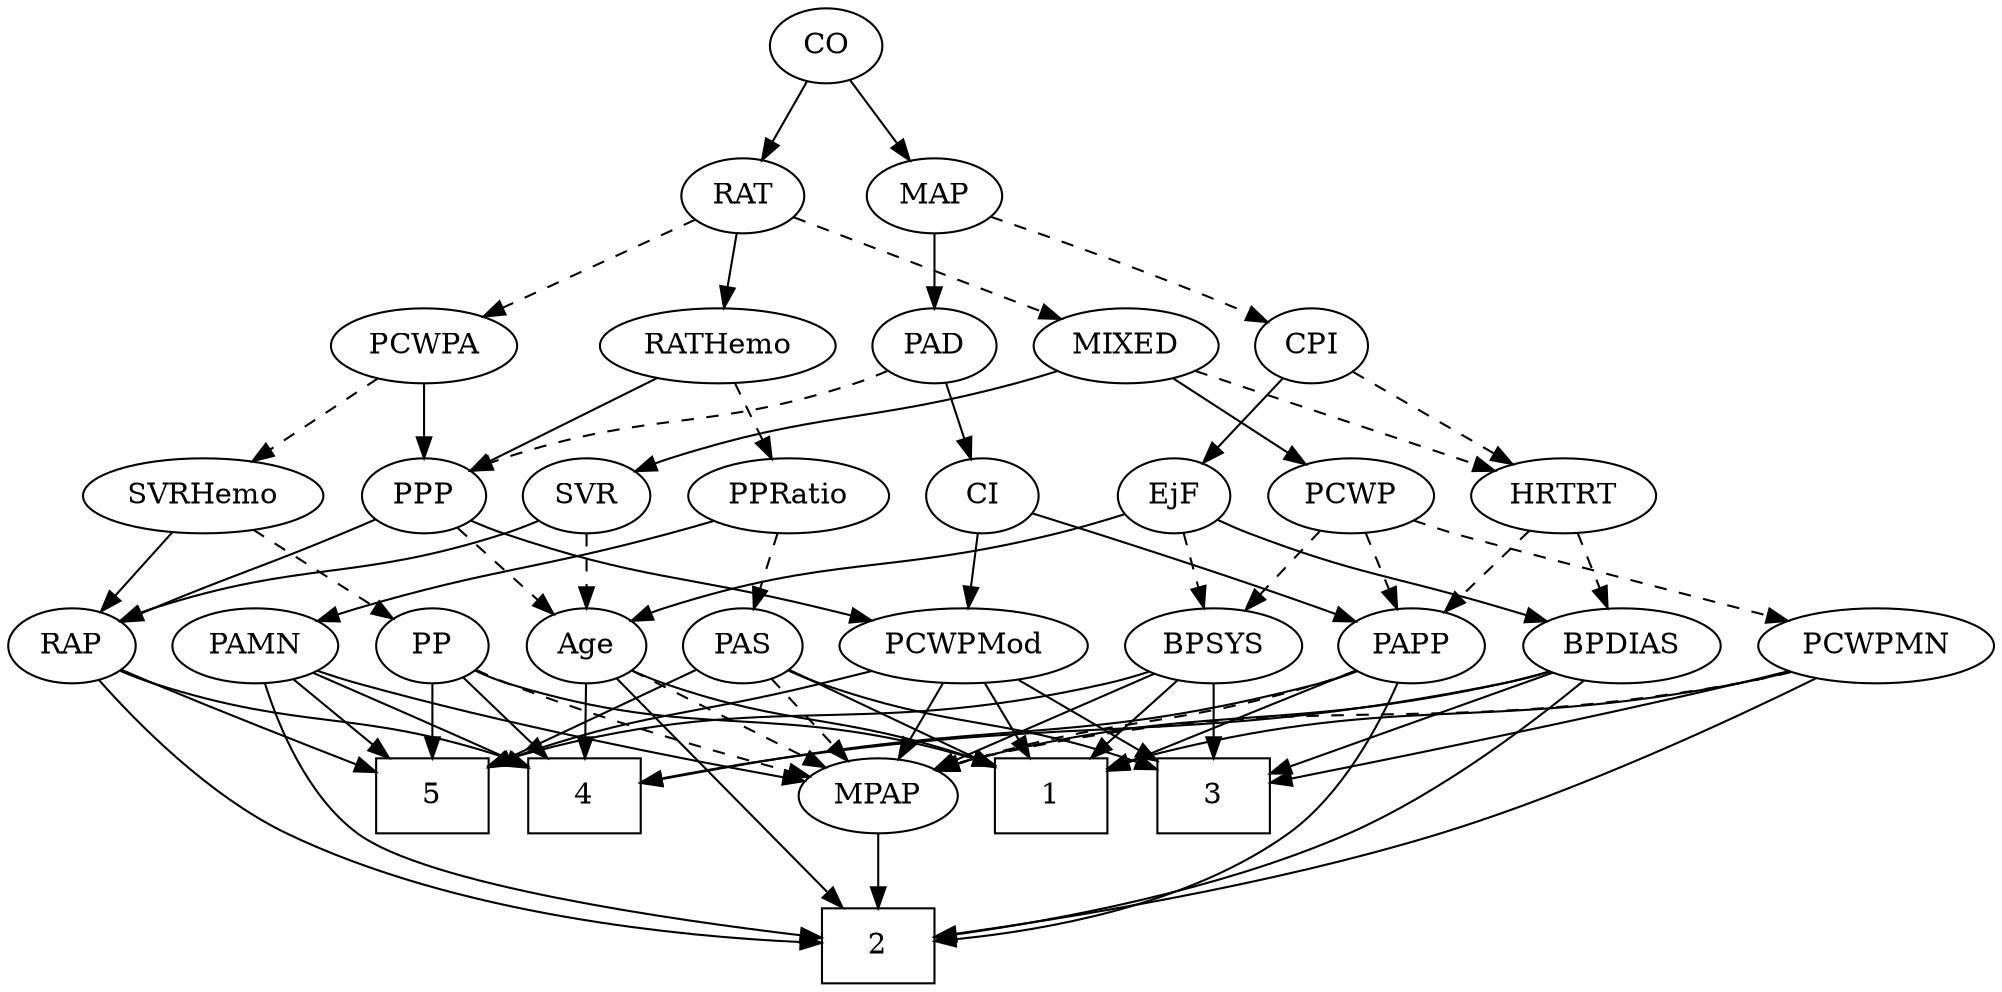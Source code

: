 strict digraph {
	graph [bb="0,0,879.99,468"];
	node [label="\N"];
	1	[height=0.5,
		pos="465.95,90",
		shape=box,
		width=0.75];
	2	[height=0.5,
		pos="385.95,18",
		shape=box,
		width=0.75];
	3	[height=0.5,
		pos="539.95,90",
		shape=box,
		width=0.75];
	4	[height=0.5,
		pos="262.95,90",
		shape=box,
		width=0.75];
	5	[height=0.5,
		pos="190.95,90",
		shape=box,
		width=0.75];
	Age	[height=0.5,
		pos="262.95,162",
		width=0.75];
	Age -> 1	[pos="e,438.64,104.49 284.01,150.31 288.85,148.06 294.02,145.82 298.95,144 352.69,124.1 371.42,128.44 429.05,107.99",
		style=solid];
	Age -> 2	[pos="e,370.91,36.365 275.88,146.07 296.85,121.86 338.51,73.761 364.14,44.182",
		style=solid];
	Age -> 4	[pos="e,262.95,108.1 262.95,143.7 262.95,135.98 262.95,126.71 262.95,118.11",
		style=solid];
	MPAP	[height=0.5,
		pos="385.95,90",
		width=0.97491];
	Age -> MPAP	[pos="e,363.42,103.82 282.98,149.6 302.37,138.57 332.04,121.68 354.56,108.86",
		style=dashed];
	EjF	[height=0.5,
		pos="539.95,234",
		width=0.75];
	EjF -> Age	[pos="e,283.51,173.86 519.39,222.14 514.44,219.85 509.09,217.63 503.95,216 415.78,188 387.11,208 298.95,180 297.02,179.39 295.06,178.69 \
293.11,177.94",
		style=solid];
	BPSYS	[height=0.5,
		pos="539.95,162",
		width=1.0471];
	EjF -> BPSYS	[pos="e,539.95,180.1 539.95,215.7 539.95,207.98 539.95,198.71 539.95,190.11",
		style=dashed];
	BPDIAS	[height=0.5,
		pos="719.95,162",
		width=1.1735];
	EjF -> BPDIAS	[pos="e,687.89,173.88 561.13,222.62 565.96,220.35 571.1,218.03 575.95,216 609.9,201.77 649.16,187.45 678.11,177.3",
		style=solid];
	RAP	[height=0.5,
		pos="27.948,162",
		width=0.77632];
	RAP -> 2	[pos="e,358.72,19.715 40.068,145.36 56.688,125.07 88.552,90.14 123.95,72 197.55,34.278 295.66,23.391 348.47,20.258",
		style=solid];
	RAP -> 4	[pos="e,235.69,104.64 49.549,150.15 54.526,147.91 59.856,145.71 64.948,144 131.85,121.48 155.16,130.98 225.87,107.94",
		style=solid];
	RAP -> 5	[pos="e,163.8,102.12 50.199,150.63 55.047,148.42 60.159,146.11 64.948,144 94.863,130.84 129.06,116.5 154.27,106.06",
		style=solid];
	MIXED	[height=0.5,
		pos="534.95,306",
		width=1.1193];
	SVR	[height=0.5,
		pos="296.95,234",
		width=0.77632];
	MIXED -> SVR	[pos="e,318.57,245.8 504.78,294 498.59,291.89 492.09,289.79 485.95,288 419.29,268.6 399.59,274.6 333.95,252 332.04,251.34 330.1,250.62 \
328.16,249.86",
		style=solid];
	PCWP	[height=0.5,
		pos="619.95,234",
		width=0.97491];
	MIXED -> PCWP	[pos="e,602.12,249.68 553.39,289.81 565.36,279.95 581.12,266.97 594.31,256.12",
		style=solid];
	HRTRT	[height=0.5,
		pos="712.95,234",
		width=1.1013];
	MIXED -> HRTRT	[pos="e,683.81,246.46 564.34,293.44 594.45,281.6 641.4,263.14 674.45,250.14",
		style=dashed];
	MPAP -> 2	[pos="e,385.95,36.104 385.95,71.697 385.95,63.983 385.95,54.712 385.95,46.112",
		style=solid];
	BPSYS -> 1	[pos="e,484.14,108.21 523.52,145.46 514.14,136.58 502.16,125.25 491.56,115.23",
		style=solid];
	BPSYS -> 3	[pos="e,539.95,108.1 539.95,143.7 539.95,135.98 539.95,126.71 539.95,118.11",
		style=solid];
	BPSYS -> 5	[pos="e,218.12,104.89 511.91,149.76 505.74,147.6 499.18,145.53 492.95,144 380.26,116.33 343.35,140.47 228.04,107.78",
		style=solid];
	BPSYS -> MPAP	[pos="e,411.31,102.53 513.47,148.97 487.86,137.32 448.88,119.61 420.76,106.83",
		style=solid];
	PAD	[height=0.5,
		pos="447.95,306",
		width=0.79437];
	PPP	[height=0.5,
		pos="223.95,234",
		width=0.75];
	PAD -> PPP	[pos="e,244.58,245.63 425.72,294.23 420.61,291.99 415.15,289.77 409.95,288 345.05,265.91 324.62,274.76 259.95,252 258.04,251.33 256.1,\
250.59 254.16,249.81",
		style=dashed];
	CI	[height=0.5,
		pos="467.95,234",
		width=0.75];
	PAD -> CI	[pos="e,463.15,251.79 452.79,288.05 455.05,280.14 457.79,270.54 460.32,261.69",
		style=solid];
	CO	[height=0.5,
		pos="399.95,450",
		width=0.75];
	RAT	[height=0.5,
		pos="361.95,378",
		width=0.75827];
	CO -> RAT	[pos="e,370.71,395.15 391.13,432.76 386.53,424.28 380.79,413.71 375.63,404.2",
		style=solid];
	MAP	[height=0.5,
		pos="447.95,378",
		width=0.84854];
	CO -> MAP	[pos="e,436.77,395.31 410.84,433.12 416.77,424.47 424.24,413.58 430.92,403.83",
		style=solid];
	PAS	[height=0.5,
		pos="456.95,162",
		width=0.75];
	PAS -> 1	[pos="e,463.73,108.28 459.13,144.05 460.12,136.35 461.32,127.03 462.43,118.36",
		style=solid];
	PAS -> 3	[pos="e,519.77,108.02 473.35,147.17 484.38,137.87 499.2,125.36 512.06,114.52",
		style=solid];
	PAS -> 5	[pos="e,218.17,104.74 436.38,150.18 431.42,147.88 426.08,145.66 420.95,144 340.51,118.03 312.43,133.71 227.92,107.83",
		style=solid];
	PAS -> MPAP	[pos="e,401.62,106.46 442.24,146.5 432.6,137 419.81,124.38 408.85,113.58",
		style=dashed];
	PAMN	[height=0.5,
		pos="109.95,162",
		width=1.011];
	PAMN -> 2	[pos="e,358.6,18.14 113.92,143.76 119.53,123.44 131.77,90.142 154.95,72 211.7,27.582 298.92,19.134 348.36,18.229",
		style=solid];
	PAMN -> 4	[pos="e,235.84,103.86 136.02,149.33 157.92,139.5 190.23,124.92 226.53,108.16",
		style=solid];
	PAMN -> 5	[pos="e,171.13,108.13 127.52,145.81 137.96,136.79 151.42,125.16 163.25,114.93",
		style=solid];
	PAMN -> MPAP	[pos="e,353.45,97.01 137.35,149.97 143.11,147.84 149.19,145.74 154.95,144 219.76,124.42 296.7,108.11 343.39,98.962",
		style=solid];
	RATHemo	[height=0.5,
		pos="351.95,306",
		width=1.3721];
	RATHemo -> PPP	[pos="e,244.24,246.1 325.74,290.67 304.62,279.12 274.94,262.89 253.08,250.93",
		style=solid];
	PPRatio	[height=0.5,
		pos="382.95,234",
		width=1.1013];
	RATHemo -> PPRatio	[pos="e,375.51,251.79 359.45,288.05 363.03,279.97 367.39,270.12 371.38,261.11",
		style=dashed];
	CPI	[height=0.5,
		pos="619.95,306",
		width=0.75];
	CPI -> EjF	[pos="e,555.72,248.8 604.14,291.17 592.53,281.01 576.55,267.03 563.45,255.56",
		style=solid];
	CPI -> HRTRT	[pos="e,693.28,249.8 637.44,291.83 650.85,281.74 669.61,267.62 685.08,255.98",
		style=dashed];
	RAT -> MIXED	[pos="e,505.98,318.72 384.56,367.85 412.91,356.38 461.92,336.55 496.27,322.65",
		style=dashed];
	RAT -> RATHemo	[pos="e,354.42,324.28 359.53,360.05 358.43,352.35 357.09,343.03 355.86,334.36",
		style=solid];
	PCWPA	[height=0.5,
		pos="223.95,306",
		width=1.1555];
	RAT -> PCWPA	[pos="e,249.82,320.12 340.99,366.37 319.23,355.33 284.82,337.88 258.93,324.75",
		style=dashed];
	SVR -> Age	[pos="e,270.95,179.47 288.89,216.41 284.87,208.13 279.91,197.92 275.41,188.66",
		style=dashed];
	SVR -> RAP	[pos="e,49.112,173.81 275.78,222.19 270.69,219.89 265.2,217.66 259.95,216 175.93,189.4 148.97,206.6 64.948,180 62.812,179.32 60.638,178.55 \
58.468,177.73",
		style=solid];
	PCWPMod	[height=0.5,
		pos="359.95,162",
		width=1.4443];
	PCWPMod -> 1	[pos="e,440.01,108.13 382.95,145.81 397.13,136.45 415.58,124.26 431.48,113.76",
		style=solid];
	PCWPMod -> 3	[pos="e,512.64,103.47 394.91,148.65 423.8,138.28 465.79,122.82 501.95,108 502.38,107.82 502.82,107.64 503.26,107.46",
		style=solid];
	PCWPMod -> 5	[pos="e,217.99,103.99 326.09,148.18 301.08,138.55 266.03,124.76 227.36,108.06",
		style=solid];
	PCWPMod -> MPAP	[pos="e,379.71,107.79 366.24,144.05 369.21,136.06 372.82,126.33 376.14,117.4",
		style=solid];
	SVRHemo	[height=0.5,
		pos="128.95,234",
		width=1.3902];
	PCWPA -> SVRHemo	[pos="e,150.05,250.55 203.8,290.15 190.6,280.43 173.12,267.54 158.37,256.68",
		style=dashed];
	PCWPA -> PPP	[pos="e,223.95,252.1 223.95,287.7 223.95,279.98 223.95,270.71 223.95,262.11",
		style=solid];
	PCWPMN	[height=0.5,
		pos="829.95,162",
		width=1.3902];
	PCWPMN -> 1	[pos="e,492.99,104.22 793.33,149.55 785.97,147.5 778.25,145.54 770.95,144 653.77,119.36 619.11,140.79 503.95,108 503.5,107.87 503.04,107.74 \
502.59,107.6",
		style=solid];
	PCWPMN -> 2	[pos="e,412.99,22.297 804.75,146.4 769.91,126.79 704.56,92.094 644.95,72 568.21,46.131 474.21,30.744 423.2,23.679",
		style=solid];
	PCWPMN -> 3	[pos="e,567.09,96.721 792.58,149.9 785.42,147.86 777.97,145.81 770.95,144 702.95,126.42 622.92,108.72 577.14,98.874",
		style=solid];
	PCWPMN -> MPAP	[pos="e,412.11,102.4 793.68,149.47 786.22,147.4 778.38,145.45 770.95,144 621.38,114.79 578.09,143.77 429.95,108 427.28,107.36 424.55,106.59 \
421.83,105.74",
		style=dashed];
	SVRHemo -> RAP	[pos="e,46.436,175.81 107.03,217.81 91.759,207.23 71.285,193.04 54.995,181.75",
		style=solid];
	PP	[height=0.5,
		pos="190.95,162",
		width=0.75];
	SVRHemo -> PP	[pos="e,177.63,178.04 143.64,216.41 151.78,207.22 162.01,195.67 170.88,185.66",
		style=dashed];
	BPDIAS -> 2	[pos="e,412.99,21.919 703.76,144.98 682.61,124.94 643.56,90.961 603.95,72 544.27,43.43 467.79,29.439 423.1,23.259",
		style=solid];
	BPDIAS -> 3	[pos="e,567.22,101.61 689.82,149.28 658.67,137.17 610,118.24 576.63,105.26",
		style=solid];
	BPDIAS -> 4	[pos="e,290.24,97.593 689.23,149.59 682.61,147.47 675.6,145.46 668.95,144 526.12,112.71 486.27,131.41 341.95,108 328.29,105.78 313.43,\
102.75 300.32,99.862",
		style=solid];
	BPDIAS -> MPAP	[pos="e,412.16,102.21 688.91,149.71 682.37,147.6 675.48,145.57 668.95,144 564.5,118.92 533.78,135.52 429.95,108 427.29,107.3 424.58,106.49 \
421.87,105.61",
		style=solid];
	MAP -> PAD	[pos="e,447.95,324.1 447.95,359.7 447.95,351.98 447.95,342.71 447.95,334.11",
		style=solid];
	MAP -> CPI	[pos="e,598.74,317.31 473.23,367.75 500.7,357.56 545.77,340.43 583.95,324 585.76,323.22 587.61,322.41 589.47,321.57",
		style=dashed];
	PP -> 1	[pos="e,438.73,104.77 211.51,150.15 216.46,147.85 221.81,145.64 226.95,144 311.27,117.14 340.63,134.52 429.11,107.78",
		style=solid];
	PP -> 4	[pos="e,245.35,108.11 205.52,146.83 214.87,137.75 227.25,125.71 238.12,115.14",
		style=solid];
	PP -> 5	[pos="e,190.95,108.1 190.95,143.7 190.95,135.98 190.95,126.71 190.95,118.11",
		style=solid];
	PP -> MPAP	[pos="e,356.26,99.732 212.08,150.51 216.92,148.25 222.07,145.96 226.95,144 267.08,127.9 314.21,112.63 346.68,102.65",
		style=dashed];
	PPP -> Age	[pos="e,253.95,179.15 232.99,216.76 237.77,208.19 243.73,197.49 249.07,187.9",
		style=dashed];
	PPP -> RAP	[pos="e,49.637,173.6 202.87,222.37 198.03,220.12 192.86,217.87 187.95,216 134.7,195.78 118.3,199.94 64.948,180 63.06,179.29 61.135,178.54 \
59.203,177.74",
		style=solid];
	PPP -> PCWPMod	[pos="e,332.01,177.38 244.6,222.37 265.38,211.67 297.88,194.95 323.08,181.97",
		style=solid];
	PPRatio -> PAS	[pos="e,442.08,177.07 399.37,217.46 409.75,207.65 423.3,194.83 434.64,184.1",
		style=dashed];
	PPRatio -> PAMN	[pos="e,137.31,174.15 353.35,222.01 347,219.85 340.29,217.73 333.95,216 255.66,194.65 232.94,202.41 154.95,180 152.33,179.25 149.65,178.41 \
146.96,177.52",
		style=solid];
	PCWP -> BPSYS	[pos="e,557.16,178.07 602.98,218.15 591.92,208.48 577.29,195.68 564.91,184.85",
		style=dashed];
	PCWP -> PCWPMN	[pos="e,792.82,174.16 646.85,222.32 652.47,220.16 658.39,217.96 663.95,216 703.77,201.96 749.51,187.48 782.88,177.21",
		style=dashed];
	PAPP	[height=0.5,
		pos="627.95,162",
		width=0.88464];
	PCWP -> PAPP	[pos="e,625.99,180.1 621.93,215.7 622.81,207.98 623.87,198.71 624.85,190.11",
		style=dashed];
	CI -> PCWPMod	[pos="e,383.44,178.23 449.14,220.81 433.38,210.59 410.54,195.79 391.92,183.73",
		style=solid];
	CI -> PAPP	[pos="e,603.13,173.29 489.21,222.8 494.04,220.53 499.16,218.15 503.95,216 534.11,202.44 568.74,187.71 593.72,177.23",
		style=solid];
	PAPP -> 1	[pos="e,493.32,103.31 603.19,150.56 578.13,139.96 538.27,123.01 503.95,108 503.52,107.81 503.08,107.62 502.65,107.43",
		style=solid];
	PAPP -> 2	[pos="e,413.01,20.259 622.44,143.91 615.06,123.73 600.04,90.581 575.95,72 530.92,37.27 464.37,25.296 423.16,21.169",
		style=solid];
	PAPP -> 4	[pos="e,290.28,97.347 604.01,149.92 598.5,147.69 592.59,145.56 586.95,144 480.86,114.7 450.25,127.59 341.95,108 328.33,105.54 313.48,102.45 \
300.37,99.582",
		style=solid];
	PAPP -> MPAP	[pos="e,412.73,102.05 603.48,150.07 598.1,147.89 592.38,145.74 586.95,144 518.75,122.21 498.4,128.95 429.95,108 427.39,107.22 424.77,106.36 \
422.15,105.46",
		style=dashed];
	HRTRT -> BPDIAS	[pos="e,718.24,180.1 714.68,215.7 715.45,207.98 716.38,198.71 717.24,190.11",
		style=dashed];
	HRTRT -> PAPP	[pos="e,645.2,177.21 694.5,217.81 682.37,207.82 666.34,194.62 653.06,183.68",
		style=dashed];
}

